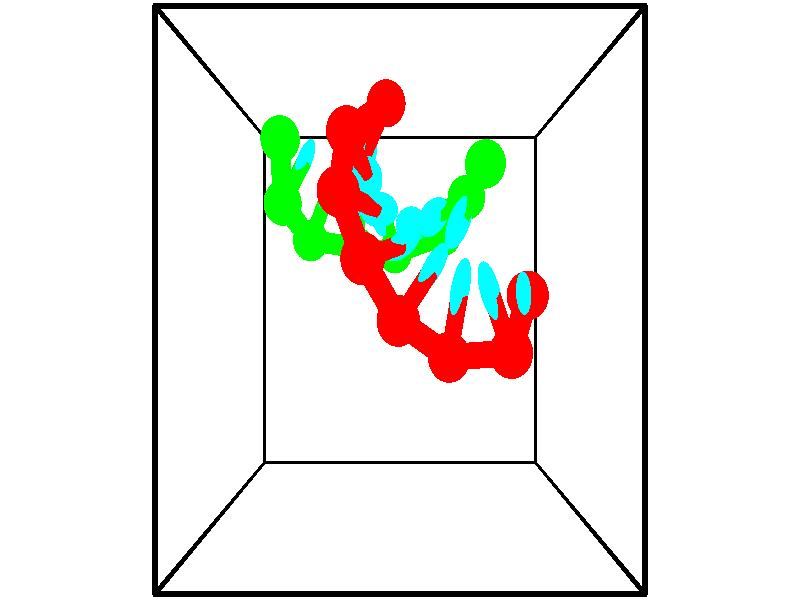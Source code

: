 // switches for output
#declare DRAW_BASES = 1; // possible values are 0, 1; only relevant for DNA ribbons
#declare DRAW_BASES_TYPE = 3; // possible values are 1, 2, 3; only relevant for DNA ribbons
#declare DRAW_FOG = 0; // set to 1 to enable fog

#include "colors.inc"

#include "transforms.inc"
background { rgb <1, 1, 1>}

#default {
   normal{
       ripples 0.25
       frequency 0.20
       turbulence 0.2
       lambda 5
   }
	finish {
		phong 0.1
		phong_size 40.
	}
}

// original window dimensions: 1024x640


// camera settings

camera {
	sky <-0, 1, 0>
	up <-0, 1, 0>
	right 1.6 * <1, 0, 0>
	location <2.5, 2.5, 11.1562>
	look_at <2.5, 2.5, 2.5>
	direction <0, 0, -8.6562>
	angle 67.0682
}


# declare cpy_camera_pos = <2.5, 2.5, 11.1562>;
# if (DRAW_FOG = 1)
fog {
	fog_type 2
	up vnormalize(cpy_camera_pos)
	color rgbt<1,1,1,0.3>
	distance 1e-5
	fog_alt 3e-3
	fog_offset 4
}
# end


// LIGHTS

# declare lum = 6;
global_settings {
	ambient_light rgb lum * <0.05, 0.05, 0.05>
	max_trace_level 15
}# declare cpy_direct_light_amount = 0.25;
light_source
{	1000 * <-1, -1, 1>,
	rgb lum * cpy_direct_light_amount
	parallel
}

light_source
{	1000 * <1, 1, -1>,
	rgb lum * cpy_direct_light_amount
	parallel
}

// strand 0

// nucleotide -1

// particle -1
sphere {
	<4.045935, 2.545649, 3.843240> 0.250000
	pigment { color rgbt <1,0,0,0> }
	no_shadow
}
cylinder {
	<3.939865, 2.554554, 4.228817>,  <3.876223, 2.559897, 4.460164>, 0.100000
	pigment { color rgbt <1,0,0,0> }
	no_shadow
}
cylinder {
	<3.939865, 2.554554, 4.228817>,  <4.045935, 2.545649, 3.843240>, 0.100000
	pigment { color rgbt <1,0,0,0> }
	no_shadow
}

// particle -1
sphere {
	<3.939865, 2.554554, 4.228817> 0.100000
	pigment { color rgbt <1,0,0,0> }
	no_shadow
}
sphere {
	0, 1
	scale<0.080000,0.200000,0.300000>
	matrix <-0.962998, -0.056040, -0.263619,
		0.048152, -0.998180, 0.036295,
		-0.265174, 0.022259, 0.963943,
		3.860313, 2.561233, 4.518000>
	pigment { color rgbt <0,1,1,0> }
	no_shadow
}
cylinder {
	<3.791897, 1.986501, 4.137333>,  <4.045935, 2.545649, 3.843240>, 0.130000
	pigment { color rgbt <1,0,0,0> }
	no_shadow
}

// nucleotide -1

// particle -1
sphere {
	<3.791897, 1.986501, 4.137333> 0.250000
	pigment { color rgbt <1,0,0,0> }
	no_shadow
}
cylinder {
	<3.632782, 2.328167, 4.271300>,  <3.537313, 2.533166, 4.351681>, 0.100000
	pigment { color rgbt <1,0,0,0> }
	no_shadow
}
cylinder {
	<3.632782, 2.328167, 4.271300>,  <3.791897, 1.986501, 4.137333>, 0.100000
	pigment { color rgbt <1,0,0,0> }
	no_shadow
}

// particle -1
sphere {
	<3.632782, 2.328167, 4.271300> 0.100000
	pigment { color rgbt <1,0,0,0> }
	no_shadow
}
sphere {
	0, 1
	scale<0.080000,0.200000,0.300000>
	matrix <-0.834040, -0.184553, -0.519921,
		-0.382288, -0.486152, 0.785819,
		-0.397786, 0.854164, 0.334918,
		3.513446, 2.584416, 4.371776>
	pigment { color rgbt <0,1,1,0> }
	no_shadow
}
cylinder {
	<3.079347, 1.936977, 4.028421>,  <3.791897, 1.986501, 4.137333>, 0.130000
	pigment { color rgbt <1,0,0,0> }
	no_shadow
}

// nucleotide -1

// particle -1
sphere {
	<3.079347, 1.936977, 4.028421> 0.250000
	pigment { color rgbt <1,0,0,0> }
	no_shadow
}
cylinder {
	<3.148872, 2.322720, 4.108227>,  <3.190588, 2.554165, 4.156110>, 0.100000
	pigment { color rgbt <1,0,0,0> }
	no_shadow
}
cylinder {
	<3.148872, 2.322720, 4.108227>,  <3.079347, 1.936977, 4.028421>, 0.100000
	pigment { color rgbt <1,0,0,0> }
	no_shadow
}

// particle -1
sphere {
	<3.148872, 2.322720, 4.108227> 0.100000
	pigment { color rgbt <1,0,0,0> }
	no_shadow
}
sphere {
	0, 1
	scale<0.080000,0.200000,0.300000>
	matrix <-0.848757, 0.249439, -0.466253,
		-0.499401, -0.088297, 0.861860,
		0.173813, 0.964357, 0.199513,
		3.201016, 2.612026, 4.168081>
	pigment { color rgbt <0,1,1,0> }
	no_shadow
}
cylinder {
	<2.480314, 2.300507, 4.200436>,  <3.079347, 1.936977, 4.028421>, 0.130000
	pigment { color rgbt <1,0,0,0> }
	no_shadow
}

// nucleotide -1

// particle -1
sphere {
	<2.480314, 2.300507, 4.200436> 0.250000
	pigment { color rgbt <1,0,0,0> }
	no_shadow
}
cylinder {
	<2.716232, 2.598942, 4.076828>,  <2.857783, 2.778003, 4.002663>, 0.100000
	pigment { color rgbt <1,0,0,0> }
	no_shadow
}
cylinder {
	<2.716232, 2.598942, 4.076828>,  <2.480314, 2.300507, 4.200436>, 0.100000
	pigment { color rgbt <1,0,0,0> }
	no_shadow
}

// particle -1
sphere {
	<2.716232, 2.598942, 4.076828> 0.100000
	pigment { color rgbt <1,0,0,0> }
	no_shadow
}
sphere {
	0, 1
	scale<0.080000,0.200000,0.300000>
	matrix <-0.789466, 0.452168, -0.415075,
		-0.169953, 0.488771, 0.855698,
		0.589796, 0.746088, -0.309020,
		2.893171, 2.822768, 3.984122>
	pigment { color rgbt <0,1,1,0> }
	no_shadow
}
cylinder {
	<2.080948, 2.887039, 4.382130>,  <2.480314, 2.300507, 4.200436>, 0.130000
	pigment { color rgbt <1,0,0,0> }
	no_shadow
}

// nucleotide -1

// particle -1
sphere {
	<2.080948, 2.887039, 4.382130> 0.250000
	pigment { color rgbt <1,0,0,0> }
	no_shadow
}
cylinder {
	<2.340965, 2.987259, 4.095168>,  <2.496976, 3.047391, 3.922991>, 0.100000
	pigment { color rgbt <1,0,0,0> }
	no_shadow
}
cylinder {
	<2.340965, 2.987259, 4.095168>,  <2.080948, 2.887039, 4.382130>, 0.100000
	pigment { color rgbt <1,0,0,0> }
	no_shadow
}

// particle -1
sphere {
	<2.340965, 2.987259, 4.095168> 0.100000
	pigment { color rgbt <1,0,0,0> }
	no_shadow
}
sphere {
	0, 1
	scale<0.080000,0.200000,0.300000>
	matrix <-0.673132, 0.627939, -0.390623,
		0.352615, 0.736829, 0.576841,
		0.650043, 0.250550, -0.717404,
		2.535978, 3.062424, 3.879947>
	pigment { color rgbt <0,1,1,0> }
	no_shadow
}
cylinder {
	<1.779322, 3.555865, 4.118947>,  <2.080948, 2.887039, 4.382130>, 0.130000
	pigment { color rgbt <1,0,0,0> }
	no_shadow
}

// nucleotide -1

// particle -1
sphere {
	<1.779322, 3.555865, 4.118947> 0.250000
	pigment { color rgbt <1,0,0,0> }
	no_shadow
}
cylinder {
	<2.044914, 3.487755, 3.827705>,  <2.204270, 3.446889, 3.652960>, 0.100000
	pigment { color rgbt <1,0,0,0> }
	no_shadow
}
cylinder {
	<2.044914, 3.487755, 3.827705>,  <1.779322, 3.555865, 4.118947>, 0.100000
	pigment { color rgbt <1,0,0,0> }
	no_shadow
}

// particle -1
sphere {
	<2.044914, 3.487755, 3.827705> 0.100000
	pigment { color rgbt <1,0,0,0> }
	no_shadow
}
sphere {
	0, 1
	scale<0.080000,0.200000,0.300000>
	matrix <-0.513377, 0.604161, -0.609453,
		0.543666, 0.778458, 0.313736,
		0.663981, -0.170274, -0.728104,
		2.244109, 3.436672, 3.609274>
	pigment { color rgbt <0,1,1,0> }
	no_shadow
}
cylinder {
	<1.862392, 4.193937, 3.895528>,  <1.779322, 3.555865, 4.118947>, 0.130000
	pigment { color rgbt <1,0,0,0> }
	no_shadow
}

// nucleotide -1

// particle -1
sphere {
	<1.862392, 4.193937, 3.895528> 0.250000
	pigment { color rgbt <1,0,0,0> }
	no_shadow
}
cylinder {
	<1.986717, 3.978699, 3.582134>,  <2.061312, 3.849555, 3.394098>, 0.100000
	pigment { color rgbt <1,0,0,0> }
	no_shadow
}
cylinder {
	<1.986717, 3.978699, 3.582134>,  <1.862392, 4.193937, 3.895528>, 0.100000
	pigment { color rgbt <1,0,0,0> }
	no_shadow
}

// particle -1
sphere {
	<1.986717, 3.978699, 3.582134> 0.100000
	pigment { color rgbt <1,0,0,0> }
	no_shadow
}
sphere {
	0, 1
	scale<0.080000,0.200000,0.300000>
	matrix <-0.514542, 0.597818, -0.614704,
		0.799150, 0.594194, -0.091064,
		0.310813, -0.538097, -0.783484,
		2.079961, 3.817270, 3.347089>
	pigment { color rgbt <0,1,1,0> }
	no_shadow
}
cylinder {
	<2.321245, 4.611619, 3.373355>,  <1.862392, 4.193937, 3.895528>, 0.130000
	pigment { color rgbt <1,0,0,0> }
	no_shadow
}

// nucleotide -1

// particle -1
sphere {
	<2.321245, 4.611619, 3.373355> 0.250000
	pigment { color rgbt <1,0,0,0> }
	no_shadow
}
cylinder {
	<2.133636, 4.302322, 3.202654>,  <2.021071, 4.116745, 3.100233>, 0.100000
	pigment { color rgbt <1,0,0,0> }
	no_shadow
}
cylinder {
	<2.133636, 4.302322, 3.202654>,  <2.321245, 4.611619, 3.373355>, 0.100000
	pigment { color rgbt <1,0,0,0> }
	no_shadow
}

// particle -1
sphere {
	<2.133636, 4.302322, 3.202654> 0.100000
	pigment { color rgbt <1,0,0,0> }
	no_shadow
}
sphere {
	0, 1
	scale<0.080000,0.200000,0.300000>
	matrix <-0.513049, 0.631848, -0.580990,
		0.718889, -0.053550, -0.693059,
		-0.469020, -0.773241, -0.426755,
		1.992930, 4.070350, 3.074628>
	pigment { color rgbt <0,1,1,0> }
	no_shadow
}
// strand 1

// nucleotide -1

// particle -1
sphere {
	<0.952241, 4.232434, 3.359887> 0.250000
	pigment { color rgbt <0,1,0,0> }
	no_shadow
}
cylinder {
	<0.870735, 4.275078, 2.970608>,  <0.821832, 4.300664, 2.737040>, 0.100000
	pigment { color rgbt <0,1,0,0> }
	no_shadow
}
cylinder {
	<0.870735, 4.275078, 2.970608>,  <0.952241, 4.232434, 3.359887>, 0.100000
	pigment { color rgbt <0,1,0,0> }
	no_shadow
}

// particle -1
sphere {
	<0.870735, 4.275078, 2.970608> 0.100000
	pigment { color rgbt <0,1,0,0> }
	no_shadow
}
sphere {
	0, 1
	scale<0.080000,0.200000,0.300000>
	matrix <0.934964, -0.273653, -0.225736,
		-0.290384, -0.955902, -0.043915,
		-0.203764, 0.106609, -0.973198,
		0.809606, 4.307060, 2.678648>
	pigment { color rgbt <0,1,1,0> }
	no_shadow
}
cylinder {
	<0.931964, 3.578039, 3.087700>,  <0.952241, 4.232434, 3.359887>, 0.130000
	pigment { color rgbt <0,1,0,0> }
	no_shadow
}

// nucleotide -1

// particle -1
sphere {
	<0.931964, 3.578039, 3.087700> 0.250000
	pigment { color rgbt <0,1,0,0> }
	no_shadow
}
cylinder {
	<1.068535, 3.892273, 2.881289>,  <1.150477, 4.080813, 2.757442>, 0.100000
	pigment { color rgbt <0,1,0,0> }
	no_shadow
}
cylinder {
	<1.068535, 3.892273, 2.881289>,  <0.931964, 3.578039, 3.087700>, 0.100000
	pigment { color rgbt <0,1,0,0> }
	no_shadow
}

// particle -1
sphere {
	<1.068535, 3.892273, 2.881289> 0.100000
	pigment { color rgbt <0,1,0,0> }
	no_shadow
}
sphere {
	0, 1
	scale<0.080000,0.200000,0.300000>
	matrix <0.935871, -0.334973, 0.109261,
		-0.087022, -0.520241, -0.849574,
		0.341426, 0.785584, -0.516029,
		1.170963, 4.127948, 2.726480>
	pigment { color rgbt <0,1,1,0> }
	no_shadow
}
cylinder {
	<1.215697, 3.213009, 2.479523>,  <0.931964, 3.578039, 3.087700>, 0.130000
	pigment { color rgbt <0,1,0,0> }
	no_shadow
}

// nucleotide -1

// particle -1
sphere {
	<1.215697, 3.213009, 2.479523> 0.250000
	pigment { color rgbt <0,1,0,0> }
	no_shadow
}
cylinder {
	<1.388344, 3.563026, 2.567163>,  <1.491932, 3.773037, 2.619748>, 0.100000
	pigment { color rgbt <0,1,0,0> }
	no_shadow
}
cylinder {
	<1.388344, 3.563026, 2.567163>,  <1.215697, 3.213009, 2.479523>, 0.100000
	pigment { color rgbt <0,1,0,0> }
	no_shadow
}

// particle -1
sphere {
	<1.388344, 3.563026, 2.567163> 0.100000
	pigment { color rgbt <0,1,0,0> }
	no_shadow
}
sphere {
	0, 1
	scale<0.080000,0.200000,0.300000>
	matrix <0.837036, -0.479058, 0.264336,
		0.336268, 0.069303, -0.939213,
		0.431618, 0.875043, 0.219101,
		1.517829, 3.825539, 2.632894>
	pigment { color rgbt <0,1,1,0> }
	no_shadow
}
cylinder {
	<1.876012, 3.147489, 2.166121>,  <1.215697, 3.213009, 2.479523>, 0.130000
	pigment { color rgbt <0,1,0,0> }
	no_shadow
}

// nucleotide -1

// particle -1
sphere {
	<1.876012, 3.147489, 2.166121> 0.250000
	pigment { color rgbt <0,1,0,0> }
	no_shadow
}
cylinder {
	<1.895393, 3.400642, 2.475212>,  <1.907022, 3.552535, 2.660667>, 0.100000
	pigment { color rgbt <0,1,0,0> }
	no_shadow
}
cylinder {
	<1.895393, 3.400642, 2.475212>,  <1.876012, 3.147489, 2.166121>, 0.100000
	pigment { color rgbt <0,1,0,0> }
	no_shadow
}

// particle -1
sphere {
	<1.895393, 3.400642, 2.475212> 0.100000
	pigment { color rgbt <0,1,0,0> }
	no_shadow
}
sphere {
	0, 1
	scale<0.080000,0.200000,0.300000>
	matrix <0.828229, -0.457881, 0.323082,
		0.558292, 0.624342, -0.546359,
		0.048453, 0.632884, 0.772729,
		1.909929, 3.590508, 2.707031>
	pigment { color rgbt <0,1,1,0> }
	no_shadow
}
cylinder {
	<2.425781, 3.075030, 2.317523>,  <1.876012, 3.147489, 2.166121>, 0.130000
	pigment { color rgbt <0,1,0,0> }
	no_shadow
}

// nucleotide -1

// particle -1
sphere {
	<2.425781, 3.075030, 2.317523> 0.250000
	pigment { color rgbt <0,1,0,0> }
	no_shadow
}
cylinder {
	<2.343597, 3.294472, 2.641701>,  <2.294287, 3.426137, 2.836207>, 0.100000
	pigment { color rgbt <0,1,0,0> }
	no_shadow
}
cylinder {
	<2.343597, 3.294472, 2.641701>,  <2.425781, 3.075030, 2.317523>, 0.100000
	pigment { color rgbt <0,1,0,0> }
	no_shadow
}

// particle -1
sphere {
	<2.343597, 3.294472, 2.641701> 0.100000
	pigment { color rgbt <0,1,0,0> }
	no_shadow
}
sphere {
	0, 1
	scale<0.080000,0.200000,0.300000>
	matrix <0.769491, -0.421124, 0.480145,
		0.604707, 0.722280, -0.335622,
		-0.205460, 0.548604, 0.810444,
		2.281959, 3.459053, 2.884834>
	pigment { color rgbt <0,1,1,0> }
	no_shadow
}
cylinder {
	<3.116488, 3.267453, 2.594237>,  <2.425781, 3.075030, 2.317523>, 0.130000
	pigment { color rgbt <0,1,0,0> }
	no_shadow
}

// nucleotide -1

// particle -1
sphere {
	<3.116488, 3.267453, 2.594237> 0.250000
	pigment { color rgbt <0,1,0,0> }
	no_shadow
}
cylinder {
	<2.853859, 3.306152, 2.893450>,  <2.696281, 3.329372, 3.072977>, 0.100000
	pigment { color rgbt <0,1,0,0> }
	no_shadow
}
cylinder {
	<2.853859, 3.306152, 2.893450>,  <3.116488, 3.267453, 2.594237>, 0.100000
	pigment { color rgbt <0,1,0,0> }
	no_shadow
}

// particle -1
sphere {
	<2.853859, 3.306152, 2.893450> 0.100000
	pigment { color rgbt <0,1,0,0> }
	no_shadow
}
sphere {
	0, 1
	scale<0.080000,0.200000,0.300000>
	matrix <0.705152, -0.273273, 0.654280,
		0.267718, 0.957059, 0.111201,
		-0.656573, 0.096749, 0.748032,
		2.656887, 3.335177, 3.117859>
	pigment { color rgbt <0,1,1,0> }
	no_shadow
}
cylinder {
	<3.386466, 3.641844, 3.088050>,  <3.116488, 3.267453, 2.594237>, 0.130000
	pigment { color rgbt <0,1,0,0> }
	no_shadow
}

// nucleotide -1

// particle -1
sphere {
	<3.386466, 3.641844, 3.088050> 0.250000
	pigment { color rgbt <0,1,0,0> }
	no_shadow
}
cylinder {
	<3.121506, 3.488159, 3.345299>,  <2.962529, 3.395948, 3.499648>, 0.100000
	pigment { color rgbt <0,1,0,0> }
	no_shadow
}
cylinder {
	<3.121506, 3.488159, 3.345299>,  <3.386466, 3.641844, 3.088050>, 0.100000
	pigment { color rgbt <0,1,0,0> }
	no_shadow
}

// particle -1
sphere {
	<3.121506, 3.488159, 3.345299> 0.100000
	pigment { color rgbt <0,1,0,0> }
	no_shadow
}
sphere {
	0, 1
	scale<0.080000,0.200000,0.300000>
	matrix <0.746016, -0.259874, 0.613127,
		-0.068440, 0.885916, 0.458770,
		-0.662401, -0.384212, 0.643122,
		2.922785, 3.372895, 3.538235>
	pigment { color rgbt <0,1,1,0> }
	no_shadow
}
cylinder {
	<3.550961, 3.895621, 3.724487>,  <3.386466, 3.641844, 3.088050>, 0.130000
	pigment { color rgbt <0,1,0,0> }
	no_shadow
}

// nucleotide -1

// particle -1
sphere {
	<3.550961, 3.895621, 3.724487> 0.250000
	pigment { color rgbt <0,1,0,0> }
	no_shadow
}
cylinder {
	<3.361732, 3.547333, 3.778229>,  <3.248196, 3.338360, 3.810474>, 0.100000
	pigment { color rgbt <0,1,0,0> }
	no_shadow
}
cylinder {
	<3.361732, 3.547333, 3.778229>,  <3.550961, 3.895621, 3.724487>, 0.100000
	pigment { color rgbt <0,1,0,0> }
	no_shadow
}

// particle -1
sphere {
	<3.361732, 3.547333, 3.778229> 0.100000
	pigment { color rgbt <0,1,0,0> }
	no_shadow
}
sphere {
	0, 1
	scale<0.080000,0.200000,0.300000>
	matrix <0.744161, -0.313273, 0.589987,
		-0.471624, 0.379086, 0.796156,
		-0.473070, -0.870720, 0.134354,
		3.219811, 3.286117, 3.818535>
	pigment { color rgbt <0,1,1,0> }
	no_shadow
}
// box output
cylinder {
	<0.000000, 0.000000, 0.000000>,  <5.000000, 0.000000, 0.000000>, 0.025000
	pigment { color rgbt <0,0,0,0> }
	no_shadow
}
cylinder {
	<0.000000, 0.000000, 0.000000>,  <0.000000, 5.000000, 0.000000>, 0.025000
	pigment { color rgbt <0,0,0,0> }
	no_shadow
}
cylinder {
	<0.000000, 0.000000, 0.000000>,  <0.000000, 0.000000, 5.000000>, 0.025000
	pigment { color rgbt <0,0,0,0> }
	no_shadow
}
cylinder {
	<5.000000, 5.000000, 5.000000>,  <0.000000, 5.000000, 5.000000>, 0.025000
	pigment { color rgbt <0,0,0,0> }
	no_shadow
}
cylinder {
	<5.000000, 5.000000, 5.000000>,  <5.000000, 0.000000, 5.000000>, 0.025000
	pigment { color rgbt <0,0,0,0> }
	no_shadow
}
cylinder {
	<5.000000, 5.000000, 5.000000>,  <5.000000, 5.000000, 0.000000>, 0.025000
	pigment { color rgbt <0,0,0,0> }
	no_shadow
}
cylinder {
	<0.000000, 0.000000, 5.000000>,  <0.000000, 5.000000, 5.000000>, 0.025000
	pigment { color rgbt <0,0,0,0> }
	no_shadow
}
cylinder {
	<0.000000, 0.000000, 5.000000>,  <5.000000, 0.000000, 5.000000>, 0.025000
	pigment { color rgbt <0,0,0,0> }
	no_shadow
}
cylinder {
	<5.000000, 5.000000, 0.000000>,  <0.000000, 5.000000, 0.000000>, 0.025000
	pigment { color rgbt <0,0,0,0> }
	no_shadow
}
cylinder {
	<5.000000, 5.000000, 0.000000>,  <5.000000, 0.000000, 0.000000>, 0.025000
	pigment { color rgbt <0,0,0,0> }
	no_shadow
}
cylinder {
	<5.000000, 0.000000, 5.000000>,  <5.000000, 0.000000, 0.000000>, 0.025000
	pigment { color rgbt <0,0,0,0> }
	no_shadow
}
cylinder {
	<0.000000, 5.000000, 0.000000>,  <0.000000, 5.000000, 5.000000>, 0.025000
	pigment { color rgbt <0,0,0,0> }
	no_shadow
}
// end of box output
